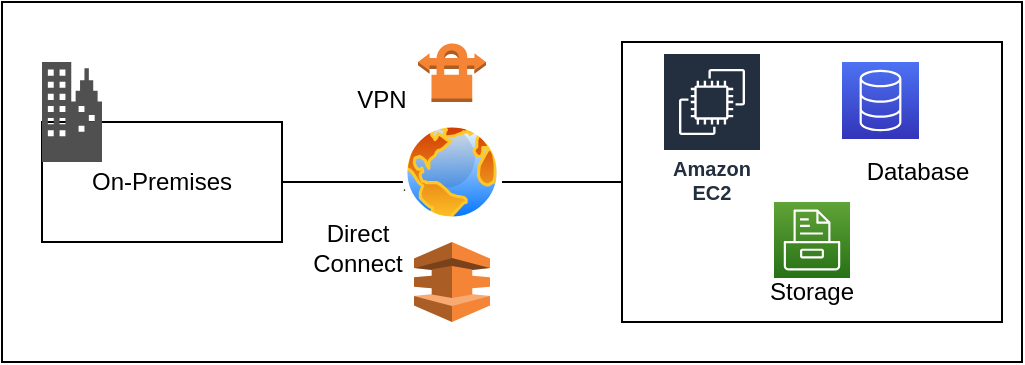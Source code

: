 <mxfile version="17.1.3" type="github">
  <diagram id="UBJlWHT-NB6BU6D0WxXO" name="Page-1">
    <mxGraphModel dx="2066" dy="1106" grid="1" gridSize="10" guides="1" tooltips="1" connect="1" arrows="1" fold="1" page="1" pageScale="1" pageWidth="827" pageHeight="1169" math="0" shadow="0">
      <root>
        <mxCell id="0" />
        <mxCell id="1" parent="0" />
        <mxCell id="lkioJ91Oa3PrAOxWYqYH-24" value="" style="rounded=0;whiteSpace=wrap;html=1;" vertex="1" parent="1">
          <mxGeometry x="150" y="480" width="510" height="180" as="geometry" />
        </mxCell>
        <mxCell id="lkioJ91Oa3PrAOxWYqYH-5" style="edgeStyle=orthogonalEdgeStyle;rounded=0;orthogonalLoop=1;jettySize=auto;html=1;entryX=0.2;entryY=0.6;entryDx=0;entryDy=0;entryPerimeter=0;" edge="1" parent="1" source="lkioJ91Oa3PrAOxWYqYH-1" target="lkioJ91Oa3PrAOxWYqYH-3">
          <mxGeometry relative="1" as="geometry" />
        </mxCell>
        <mxCell id="lkioJ91Oa3PrAOxWYqYH-1" value="On-Premises" style="rounded=0;whiteSpace=wrap;html=1;" vertex="1" parent="1">
          <mxGeometry x="170" y="540" width="120" height="60" as="geometry" />
        </mxCell>
        <mxCell id="lkioJ91Oa3PrAOxWYqYH-2" value="" style="sketch=0;pointerEvents=1;shadow=0;dashed=0;html=1;strokeColor=none;fillColor=#505050;labelPosition=center;verticalLabelPosition=bottom;verticalAlign=top;outlineConnect=0;align=center;shape=mxgraph.office.concepts.on_premises;" vertex="1" parent="1">
          <mxGeometry x="170" y="510" width="30" height="50" as="geometry" />
        </mxCell>
        <mxCell id="lkioJ91Oa3PrAOxWYqYH-21" style="edgeStyle=orthogonalEdgeStyle;rounded=0;orthogonalLoop=1;jettySize=auto;html=1;entryX=0.105;entryY=0.464;entryDx=0;entryDy=0;entryPerimeter=0;" edge="1" parent="1">
          <mxGeometry relative="1" as="geometry">
            <mxPoint x="400.0" y="569.96" as="sourcePoint" />
            <mxPoint x="479.95" y="569.96" as="targetPoint" />
          </mxGeometry>
        </mxCell>
        <mxCell id="lkioJ91Oa3PrAOxWYqYH-3" value="" style="aspect=fixed;perimeter=ellipsePerimeter;html=1;align=center;shadow=0;dashed=0;spacingTop=3;image;image=img/lib/active_directory/internet_globe.svg;" vertex="1" parent="1">
          <mxGeometry x="350" y="540" width="50" height="50" as="geometry" />
        </mxCell>
        <mxCell id="lkioJ91Oa3PrAOxWYqYH-6" value="" style="rounded=0;whiteSpace=wrap;html=1;" vertex="1" parent="1">
          <mxGeometry x="460" y="500" width="190" height="140" as="geometry" />
        </mxCell>
        <mxCell id="lkioJ91Oa3PrAOxWYqYH-9" value="" style="outlineConnect=0;dashed=0;verticalLabelPosition=bottom;verticalAlign=top;align=center;html=1;shape=mxgraph.aws3.direct_connect;fillColor=#F58536;gradientColor=none;" vertex="1" parent="1">
          <mxGeometry x="356" y="600" width="38" height="40" as="geometry" />
        </mxCell>
        <mxCell id="lkioJ91Oa3PrAOxWYqYH-11" value="" style="outlineConnect=0;dashed=0;verticalLabelPosition=bottom;verticalAlign=top;align=center;html=1;shape=mxgraph.aws3.vpn_connection;fillColor=#F58534;gradientColor=none;" vertex="1" parent="1">
          <mxGeometry x="358" y="500" width="34" height="30" as="geometry" />
        </mxCell>
        <mxCell id="lkioJ91Oa3PrAOxWYqYH-14" value="" style="sketch=0;points=[[0,0,0],[0.25,0,0],[0.5,0,0],[0.75,0,0],[1,0,0],[0,1,0],[0.25,1,0],[0.5,1,0],[0.75,1,0],[1,1,0],[0,0.25,0],[0,0.5,0],[0,0.75,0],[1,0.25,0],[1,0.5,0],[1,0.75,0]];outlineConnect=0;fontColor=#232F3E;gradientColor=#4D72F3;gradientDirection=north;fillColor=#3334B9;strokeColor=#ffffff;dashed=0;verticalLabelPosition=bottom;verticalAlign=top;align=center;html=1;fontSize=12;fontStyle=0;aspect=fixed;shape=mxgraph.aws4.resourceIcon;resIcon=mxgraph.aws4.database;" vertex="1" parent="1">
          <mxGeometry x="570" y="510" width="38.5" height="38.5" as="geometry" />
        </mxCell>
        <mxCell id="lkioJ91Oa3PrAOxWYqYH-16" value="" style="sketch=0;points=[[0,0,0],[0.25,0,0],[0.5,0,0],[0.75,0,0],[1,0,0],[0,1,0],[0.25,1,0],[0.5,1,0],[0.75,1,0],[1,1,0],[0,0.25,0],[0,0.5,0],[0,0.75,0],[1,0.25,0],[1,0.5,0],[1,0.75,0]];outlineConnect=0;fontColor=#232F3E;gradientColor=#60A337;gradientDirection=north;fillColor=#277116;strokeColor=#ffffff;dashed=0;verticalLabelPosition=bottom;verticalAlign=top;align=center;html=1;fontSize=12;fontStyle=0;aspect=fixed;shape=mxgraph.aws4.resourceIcon;resIcon=mxgraph.aws4.storage;" vertex="1" parent="1">
          <mxGeometry x="536" y="580" width="38" height="38" as="geometry" />
        </mxCell>
        <mxCell id="lkioJ91Oa3PrAOxWYqYH-18" value="Amazon EC2" style="sketch=0;outlineConnect=0;fontColor=#232F3E;gradientColor=none;strokeColor=#ffffff;fillColor=#232F3E;dashed=0;verticalLabelPosition=middle;verticalAlign=bottom;align=center;html=1;whiteSpace=wrap;fontSize=10;fontStyle=1;spacing=3;shape=mxgraph.aws4.productIcon;prIcon=mxgraph.aws4.ec2;" vertex="1" parent="1">
          <mxGeometry x="480" y="505" width="50" height="80" as="geometry" />
        </mxCell>
        <mxCell id="lkioJ91Oa3PrAOxWYqYH-19" value="VPN" style="text;html=1;strokeColor=none;fillColor=none;align=center;verticalAlign=middle;whiteSpace=wrap;rounded=0;" vertex="1" parent="1">
          <mxGeometry x="310" y="514" width="60" height="30" as="geometry" />
        </mxCell>
        <mxCell id="lkioJ91Oa3PrAOxWYqYH-20" value="Direct Connect" style="text;html=1;strokeColor=none;fillColor=none;align=center;verticalAlign=middle;whiteSpace=wrap;rounded=0;" vertex="1" parent="1">
          <mxGeometry x="298" y="588" width="60" height="30" as="geometry" />
        </mxCell>
        <mxCell id="lkioJ91Oa3PrAOxWYqYH-22" value="Database" style="text;html=1;strokeColor=none;fillColor=none;align=center;verticalAlign=middle;whiteSpace=wrap;rounded=0;" vertex="1" parent="1">
          <mxGeometry x="578" y="550" width="60" height="30" as="geometry" />
        </mxCell>
        <mxCell id="lkioJ91Oa3PrAOxWYqYH-23" value="Storage" style="text;html=1;strokeColor=none;fillColor=none;align=center;verticalAlign=middle;whiteSpace=wrap;rounded=0;" vertex="1" parent="1">
          <mxGeometry x="525" y="610" width="60" height="30" as="geometry" />
        </mxCell>
      </root>
    </mxGraphModel>
  </diagram>
</mxfile>
